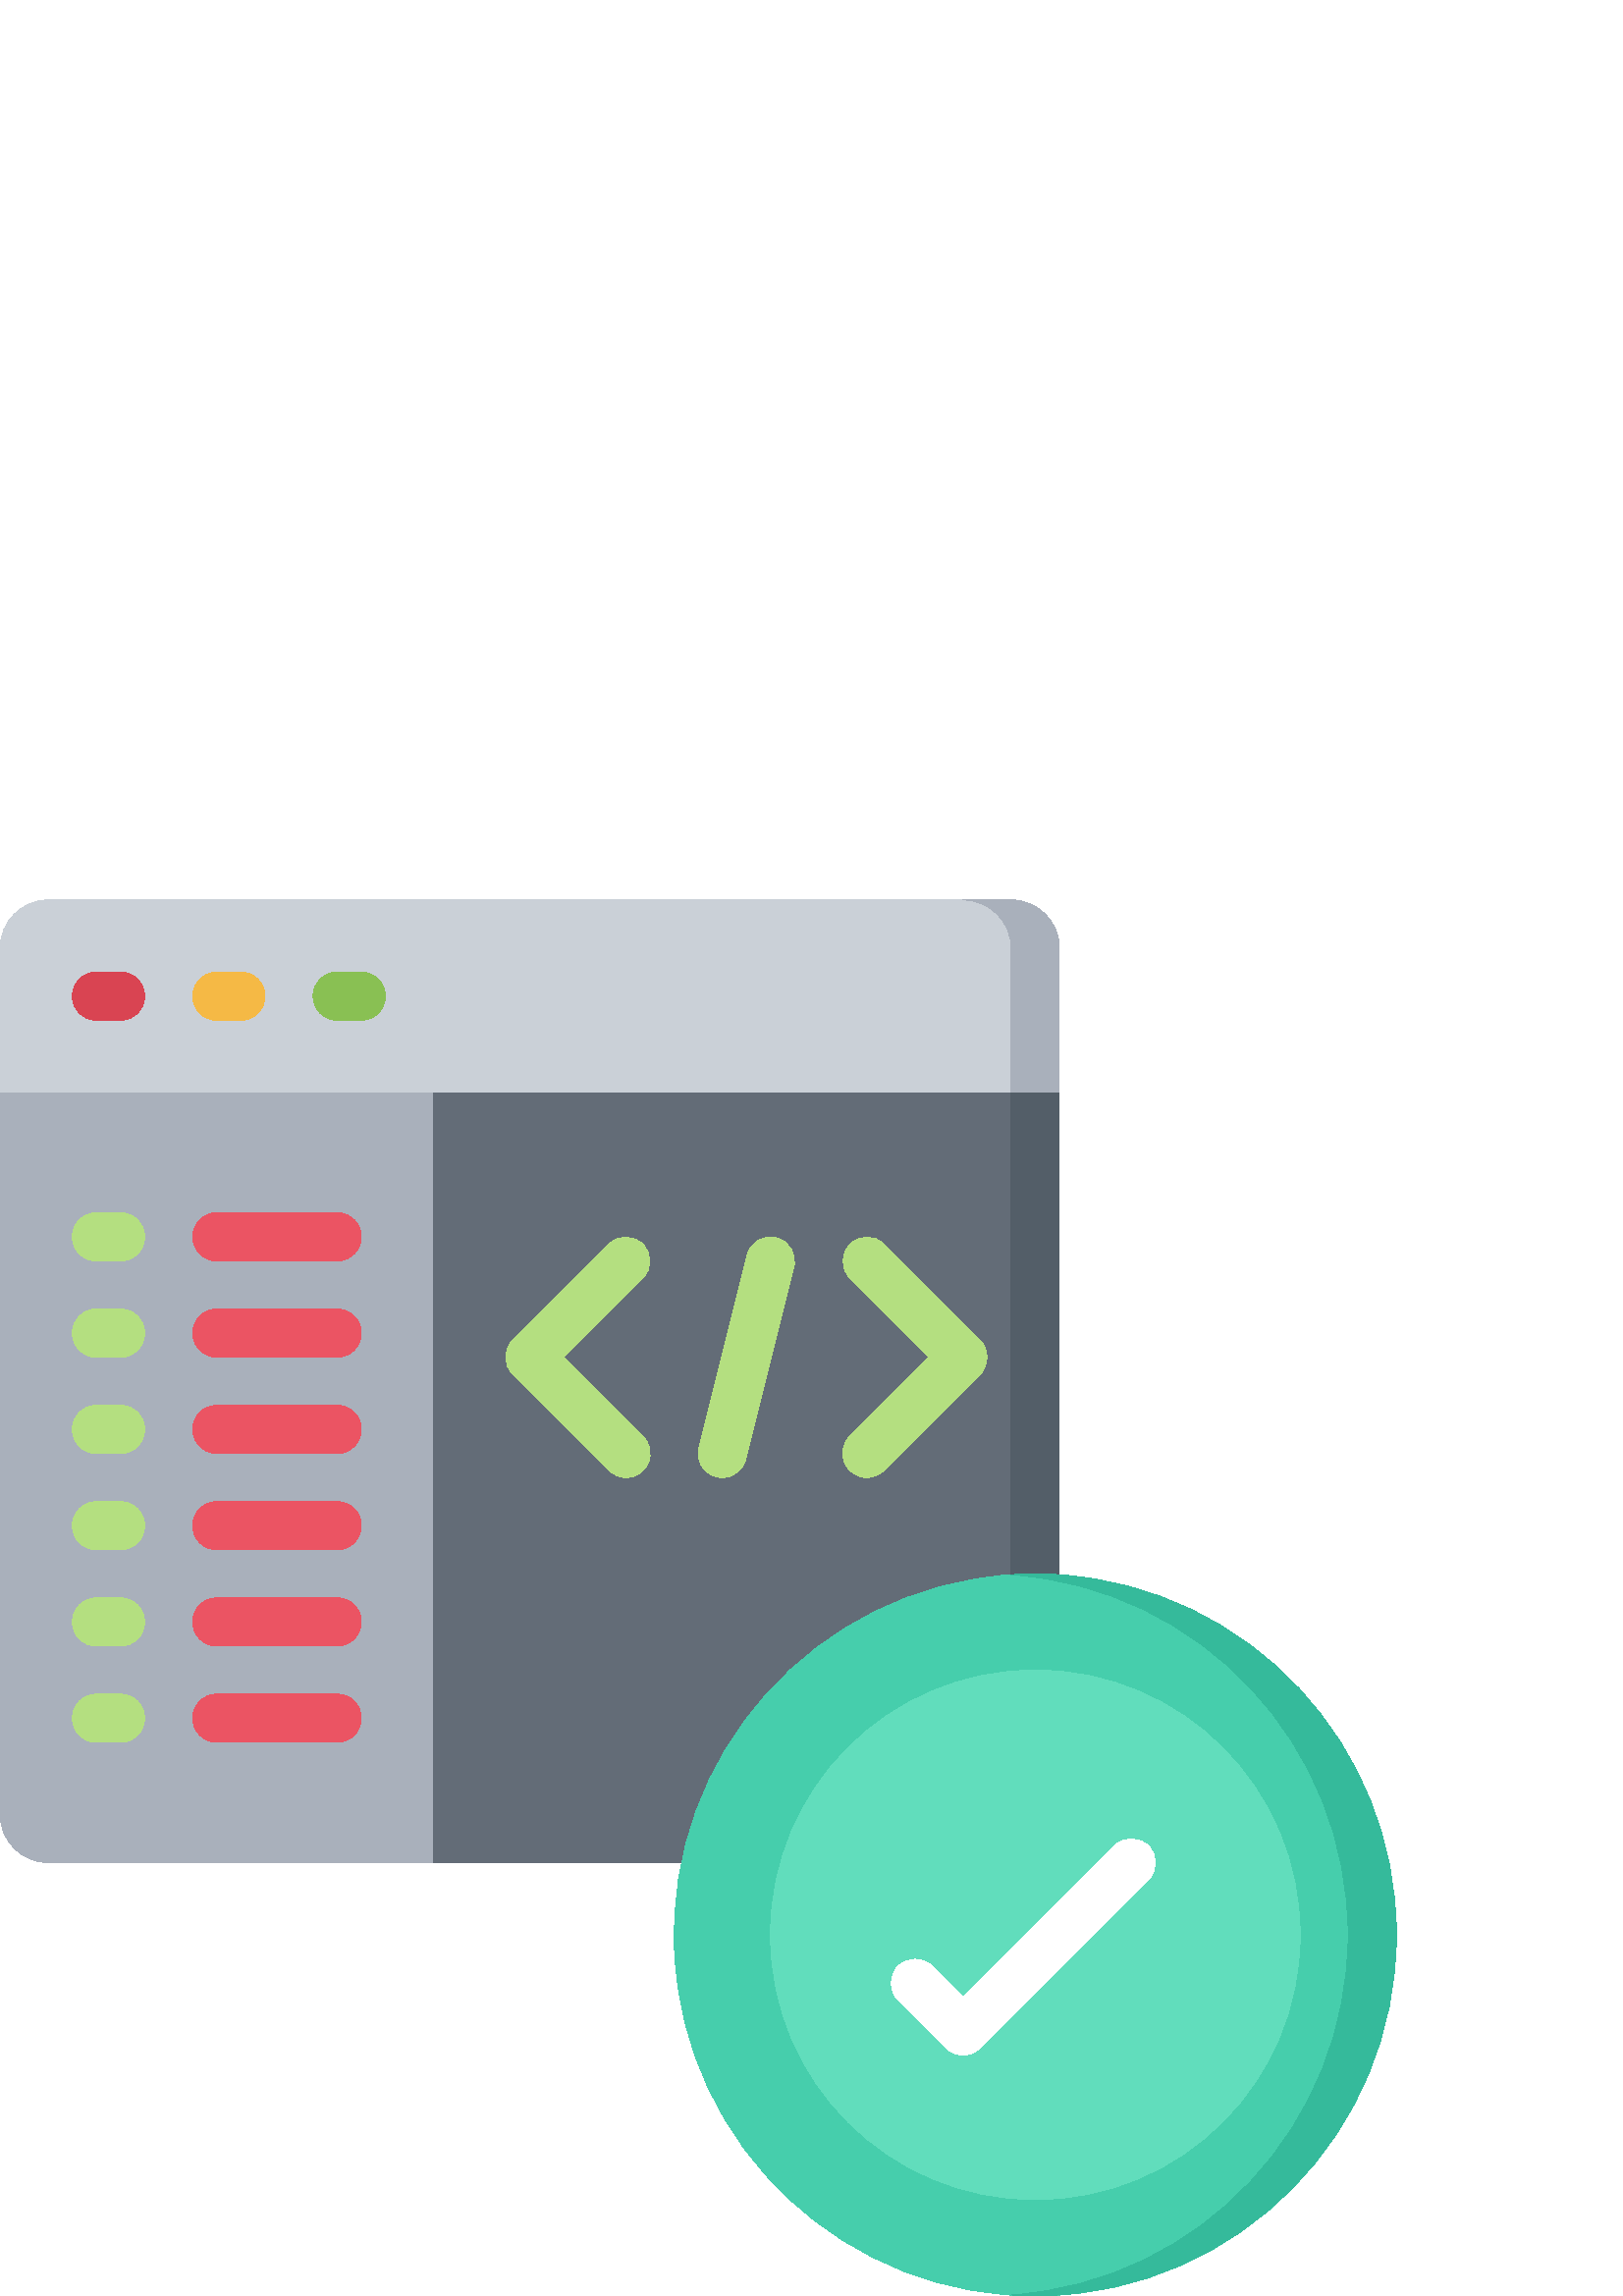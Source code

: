 %!PS-Adobe-3.0 EPSF-3.0
%%Pages: 1
%%DocumentData: Clean7Bit
%%LanguageLevel: 2
%%BoundingBox: 0 0 512 512
%%EndComments
%%BeginProlog
save
50 dict begin
/q { gsave } bind def
/Q { grestore } bind def
/cm { 6 array astore concat } bind def
/w { setlinewidth } bind def
/J { setlinecap } bind def
/j { setlinejoin } bind def
/M { setmiterlimit } bind def
/d { setdash } bind def
/m { moveto } bind def
/l { lineto } bind def
/c { curveto } bind def
/h { closepath } bind def
/re { exch dup neg 3 1 roll 5 3 roll moveto 0 rlineto
      0 exch rlineto 0 rlineto closepath } bind def
/S { stroke } bind def
/f { fill } bind def
/f* { eofill } bind def
/n { newpath } bind def
/W { clip } bind def
/W* { eoclip } bind def
/BT { } bind def
/ET { } bind def
/pdfmark where { pop globaldict /?pdfmark /exec load put }
    { globaldict begin /?pdfmark /pop load def /pdfmark
    /cleartomark load def end } ifelse
/BDC { mark 3 1 roll /BDC pdfmark } bind def
/EMC { mark /EMC pdfmark } bind def
/cairo_store_point { /cairo_point_y exch def /cairo_point_x exch def } def
/Tj { show currentpoint cairo_store_point } bind def
/TJ {
  {
    dup
    type /stringtype eq
    { show } { -0.001 mul 0 cairo_font_matrix dtransform rmoveto } ifelse
  } forall
  currentpoint cairo_store_point
} bind def
/cairo_selectfont { cairo_font_matrix aload pop pop pop 0 0 6 array astore
    cairo_font exch selectfont cairo_point_x cairo_point_y moveto } bind def
/Tf { pop /cairo_font exch def /cairo_font_matrix where
      { pop cairo_selectfont } if } bind def
/Td { matrix translate cairo_font_matrix matrix concatmatrix dup
      /cairo_font_matrix exch def dup 4 get exch 5 get cairo_store_point
      /cairo_font where { pop cairo_selectfont } if } bind def
/Tm { 2 copy 8 2 roll 6 array astore /cairo_font_matrix exch def
      cairo_store_point /cairo_font where { pop cairo_selectfont } if } bind def
/g { setgray } bind def
/rg { setrgbcolor } bind def
/d1 { setcachedevice } bind def
%%EndProlog
%%BeginSetup
%%EndSetup
%%Page: 1 1
%%BeginPageSetup
%%PageBoundingBox: 0 0 512 512
%%EndPageSetup
q 0 0 512 512 rectclip q
0.663 0.69 0.733 rg
8.883 459.043 m 0.062 441.387 l 0.062 176.59 l 0.09 166.852 7.973 158.965
 17.711 158.938 c 370.777 158.938 l 380.512 158.965 388.398 166.852 388.43
 176.59 c 388.43 441.387 l 379.602 459.043 l h
8.883 459.043 m f
0.388 0.424 0.467 rg
388.43 441.387 m 388.43 176.59 l 388.398 166.852 380.512 158.965 370.777
 158.938 c 158.938 158.938 l 158.938 441.387 l h
388.43 441.387 m f
0.792 0.816 0.843 rg
388.43 494.348 m 388.43 441.387 l 0.062 441.387 l 0.062 494.348 l 0.09 
504.082 7.973 511.973 17.711 512 c 370.777 512 l 380.512 511.973 388.398
 504.082 388.43 494.348 c h
388.43 494.348 m f
0.275 0.808 0.675 rg
512 132.457 m 512.031 60.473 454.547 1.656 382.582 0.035 c 310.621 -1.59
 250.547 54.586 247.332 126.492 c 244.121 198.402 298.953 259.703 370.777
 264.5 c 373.691 264.766 376.598 264.855 379.602 264.855 c 382.602 264.855
 385.516 264.766 388.43 264.5 c 457.945 259.855 511.969 202.129 512 132.457
 c h
512 132.457 m f
0.38 0.867 0.737 rg
476.691 132.457 m 476.691 78.836 433.227 35.363 379.602 35.363 c 325.98
 35.363 282.508 78.836 282.508 132.457 c 282.508 186.082 325.98 229.547 
379.602 229.547 c 433.227 229.547 476.691 186.082 476.691 132.457 c h
476.691 132.457 m f
0.325 0.369 0.408 rg
388.43 441.387 m 388.43 264.5 l 385.516 264.766 382.602 264.855 379.602
 264.855 c 376.598 264.855 373.691 264.766 370.777 264.5 c 370.777 441.387
 l h
388.43 441.387 m f
0.663 0.69 0.733 rg
388.43 494.348 m 388.43 441.387 l 370.777 441.387 l 370.777 494.348 l 370.746
 504.082 362.859 511.973 353.121 512 c 370.777 512 l 380.512 511.973 388.398
 504.082 388.43 494.348 c h
388.43 494.348 m f
0.208 0.729 0.608 rg
512 132.457 m 511.973 59.344 452.711 0.082 379.602 0.059 c 376.688 0.059
 373.777 0.148 370.953 0.41 c 440.426 5.145 494.348 62.902 494.301 132.539
 c 494.254 202.176 440.258 259.859 370.777 264.5 c 373.691 264.766 376.598
 264.855 379.602 264.855 c 382.602 264.855 385.516 264.766 388.43 264.5 
c 457.945 259.855 511.969 202.129 512 132.457 c h
512 132.457 m f
0.851 0.267 0.322 rg
44.191 467.867 m 35.367 467.867 l 30.492 467.867 26.539 471.816 26.539 
476.695 c 26.539 481.57 30.492 485.52 35.367 485.52 c 44.191 485.52 l 49.066
 485.52 53.02 481.57 53.02 476.695 c 53.02 471.816 49.066 467.867 44.191
 467.867 c h
44.191 467.867 m f
0.961 0.725 0.271 rg
88.324 467.867 m 79.496 467.867 l 74.621 467.867 70.668 471.816 70.668 
476.695 c 70.668 481.57 74.621 485.52 79.496 485.52 c 88.324 485.52 l 93.199
 485.52 97.152 481.57 97.152 476.695 c 97.152 471.816 93.199 467.867 88.324
 467.867 c h
88.324 467.867 m f
0.537 0.753 0.325 rg
132.461 467.867 m 123.633 467.867 l 118.758 467.867 114.805 471.816 114.805
 476.695 c 114.805 481.57 118.758 485.52 123.633 485.52 c 132.461 485.52
 l 137.336 485.52 141.281 481.57 141.281 476.695 c 141.281 471.816 137.336
 467.867 132.461 467.867 c h
132.461 467.867 m f
0.706 0.875 0.502 rg
44.191 379.602 m 35.367 379.602 l 30.492 379.602 26.539 383.555 26.539 
388.43 c 26.539 393.305 30.492 397.254 35.367 397.254 c 44.191 397.254 l
 49.066 397.254 53.02 393.305 53.02 388.43 c 53.02 383.555 49.066 379.602
 44.191 379.602 c h
44.191 379.602 m f
0.922 0.329 0.388 rg
123.633 379.602 m 79.496 379.602 l 74.621 379.602 70.668 383.555 70.668
 388.43 c 70.668 393.305 74.621 397.254 79.496 397.254 c 123.633 397.254
 l 128.508 397.254 132.461 393.305 132.461 388.43 c 132.461 383.555 128.508
 379.602 123.633 379.602 c h
123.633 379.602 m f
0.706 0.875 0.502 rg
44.191 344.297 m 35.367 344.297 l 30.492 344.297 26.539 348.246 26.539 
353.121 c 26.539 358 30.492 361.945 35.367 361.945 c 44.191 361.945 l 49.066
 361.945 53.02 358 53.02 353.121 c 53.02 348.246 49.066 344.297 44.191 344.297
 c h
44.191 344.297 m f
0.922 0.329 0.388 rg
123.633 344.297 m 79.496 344.297 l 74.621 344.297 70.668 348.246 70.668
 353.121 c 70.668 358 74.621 361.945 79.496 361.945 c 123.633 361.945 l 
128.508 361.945 132.461 358 132.461 353.121 c 132.461 348.246 128.508 344.297
 123.633 344.297 c h
123.633 344.297 m f
0.706 0.875 0.502 rg
44.191 308.988 m 35.367 308.988 l 30.492 308.988 26.539 312.941 26.539 
317.816 c 26.539 322.691 30.492 326.641 35.367 326.641 c 44.191 326.641 
l 49.066 326.641 53.02 322.691 53.02 317.816 c 53.02 312.941 49.066 308.988
 44.191 308.988 c h
44.191 308.988 m f
0.922 0.329 0.388 rg
123.633 308.988 m 79.496 308.988 l 74.621 308.988 70.668 312.941 70.668
 317.816 c 70.668 322.691 74.621 326.641 79.496 326.641 c 123.633 326.641
 l 128.508 326.641 132.461 322.691 132.461 317.816 c 132.461 312.941 128.508
 308.988 123.633 308.988 c h
123.633 308.988 m f
0.706 0.875 0.502 rg
44.191 273.684 m 35.367 273.684 l 30.492 273.684 26.539 277.633 26.539 
282.512 c 26.539 287.387 30.492 291.336 35.367 291.336 c 44.191 291.336 
l 49.066 291.336 53.02 287.387 53.02 282.512 c 53.02 277.633 49.066 273.684
 44.191 273.684 c h
44.191 273.684 m f
0.922 0.329 0.388 rg
123.633 273.684 m 79.496 273.684 l 74.621 273.684 70.668 277.633 70.668
 282.512 c 70.668 287.387 74.621 291.336 79.496 291.336 c 123.633 291.336
 l 128.508 291.336 132.461 287.387 132.461 282.512 c 132.461 277.633 128.508
 273.684 123.633 273.684 c h
123.633 273.684 m f
0.706 0.875 0.502 rg
44.191 238.375 m 35.367 238.375 l 30.492 238.375 26.539 242.328 26.539 
247.203 c 26.539 252.078 30.492 256.031 35.367 256.031 c 44.191 256.031 
l 49.066 256.031 53.02 252.078 53.02 247.203 c 53.02 242.328 49.066 238.375
 44.191 238.375 c h
44.191 238.375 m f
0.922 0.329 0.388 rg
123.633 238.375 m 79.496 238.375 l 74.621 238.375 70.668 242.328 70.668
 247.203 c 70.668 252.078 74.621 256.031 79.496 256.031 c 123.633 256.031
 l 128.508 256.031 132.461 252.078 132.461 247.203 c 132.461 242.328 128.508
 238.375 123.633 238.375 c h
123.633 238.375 m f
0.706 0.875 0.502 rg
44.191 203.07 m 35.367 203.07 l 30.492 203.07 26.539 207.023 26.539 211.898
 c 26.539 216.773 30.492 220.727 35.367 220.727 c 44.191 220.727 l 49.066
 220.727 53.02 216.773 53.02 211.898 c 53.02 207.023 49.066 203.07 44.191
 203.07 c h
44.191 203.07 m f
0.922 0.329 0.388 rg
123.633 203.07 m 79.496 203.07 l 74.621 203.07 70.668 207.023 70.668 211.898
 c 70.668 216.773 74.621 220.727 79.496 220.727 c 123.633 220.727 l 128.508
 220.727 132.461 216.773 132.461 211.898 c 132.461 207.023 128.508 203.07
 123.633 203.07 c h
123.633 203.07 m f
0.706 0.875 0.502 rg
229.551 300.16 m 227.211 300.16 224.965 301.094 223.309 302.746 c 188.004
 338.055 l 184.559 341.5 184.559 347.09 188.004 350.535 c 223.309 385.844
 l 226.773 389.188 232.277 389.141 235.684 385.734 c 239.09 382.332 239.137
 376.824 235.793 373.359 c 206.723 344.297 l 235.793 315.23 l 238.316 312.707
 239.07 308.91 237.703 305.609 c 236.34 302.312 233.121 300.164 229.551 
300.16 c h
229.551 300.16 m f
317.816 300.16 m 314.246 300.164 311.027 302.312 309.66 305.609 c 308.297
 308.91 309.051 312.707 311.574 315.23 c 340.641 344.297 l 311.574 373.359
 l 308.227 376.824 308.277 382.332 311.68 385.734 c 315.086 389.141 320.594
 389.188 324.055 385.844 c 359.363 350.535 l 362.809 347.09 362.809 341.5
 359.363 338.055 c 324.055 302.746 l 322.402 301.094 320.156 300.16 317.816
 300.16 c h
317.816 300.16 m f
264.855 300.16 m 264.133 300.16 263.414 300.246 262.711 300.426 c 260.441
 300.992 258.484 302.441 257.281 304.449 c 256.074 306.457 255.719 308.863
 256.285 311.133 c 273.938 381.746 l 275.148 386.445 279.926 389.281 284.629
 388.105 c 289.336 386.926 292.207 382.172 291.062 377.457 c 273.406 306.844
 l 272.43 302.918 268.902 300.164 264.855 300.16 c h
264.855 300.16 m f
1 g
353.121 88.328 m 350.781 88.328 348.535 89.258 346.879 90.91 c 329.23 108.562
 l 325.883 112.027 325.93 117.535 329.336 120.938 c 332.742 124.34 338.246
 124.387 341.707 121.047 c 353.121 109.633 l 408.664 165.176 l 412.129 168.523
 417.637 168.473 421.039 165.07 c 424.445 161.664 424.492 156.164 421.148
 152.699 c 359.363 90.91 l 357.707 89.258 355.461 88.328 353.121 88.328 
c h
353.121 88.328 m f
Q Q
showpage
%%Trailer
end restore
%%EOF

